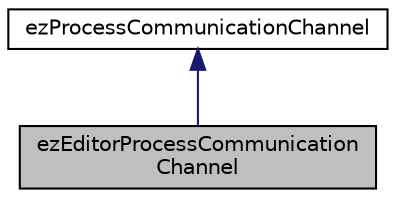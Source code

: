 digraph "ezEditorProcessCommunicationChannel"
{
 // LATEX_PDF_SIZE
  edge [fontname="Helvetica",fontsize="10",labelfontname="Helvetica",labelfontsize="10"];
  node [fontname="Helvetica",fontsize="10",shape=record];
  Node1 [label="ezEditorProcessCommunication\lChannel",height=0.2,width=0.4,color="black", fillcolor="grey75", style="filled", fontcolor="black",tooltip=" "];
  Node2 -> Node1 [dir="back",color="midnightblue",fontsize="10",style="solid",fontname="Helvetica"];
  Node2 [label="ezProcessCommunicationChannel",height=0.2,width=0.4,color="black", fillcolor="white", style="filled",URL="$d0/d97/classez_process_communication_channel.htm",tooltip=" "];
}
